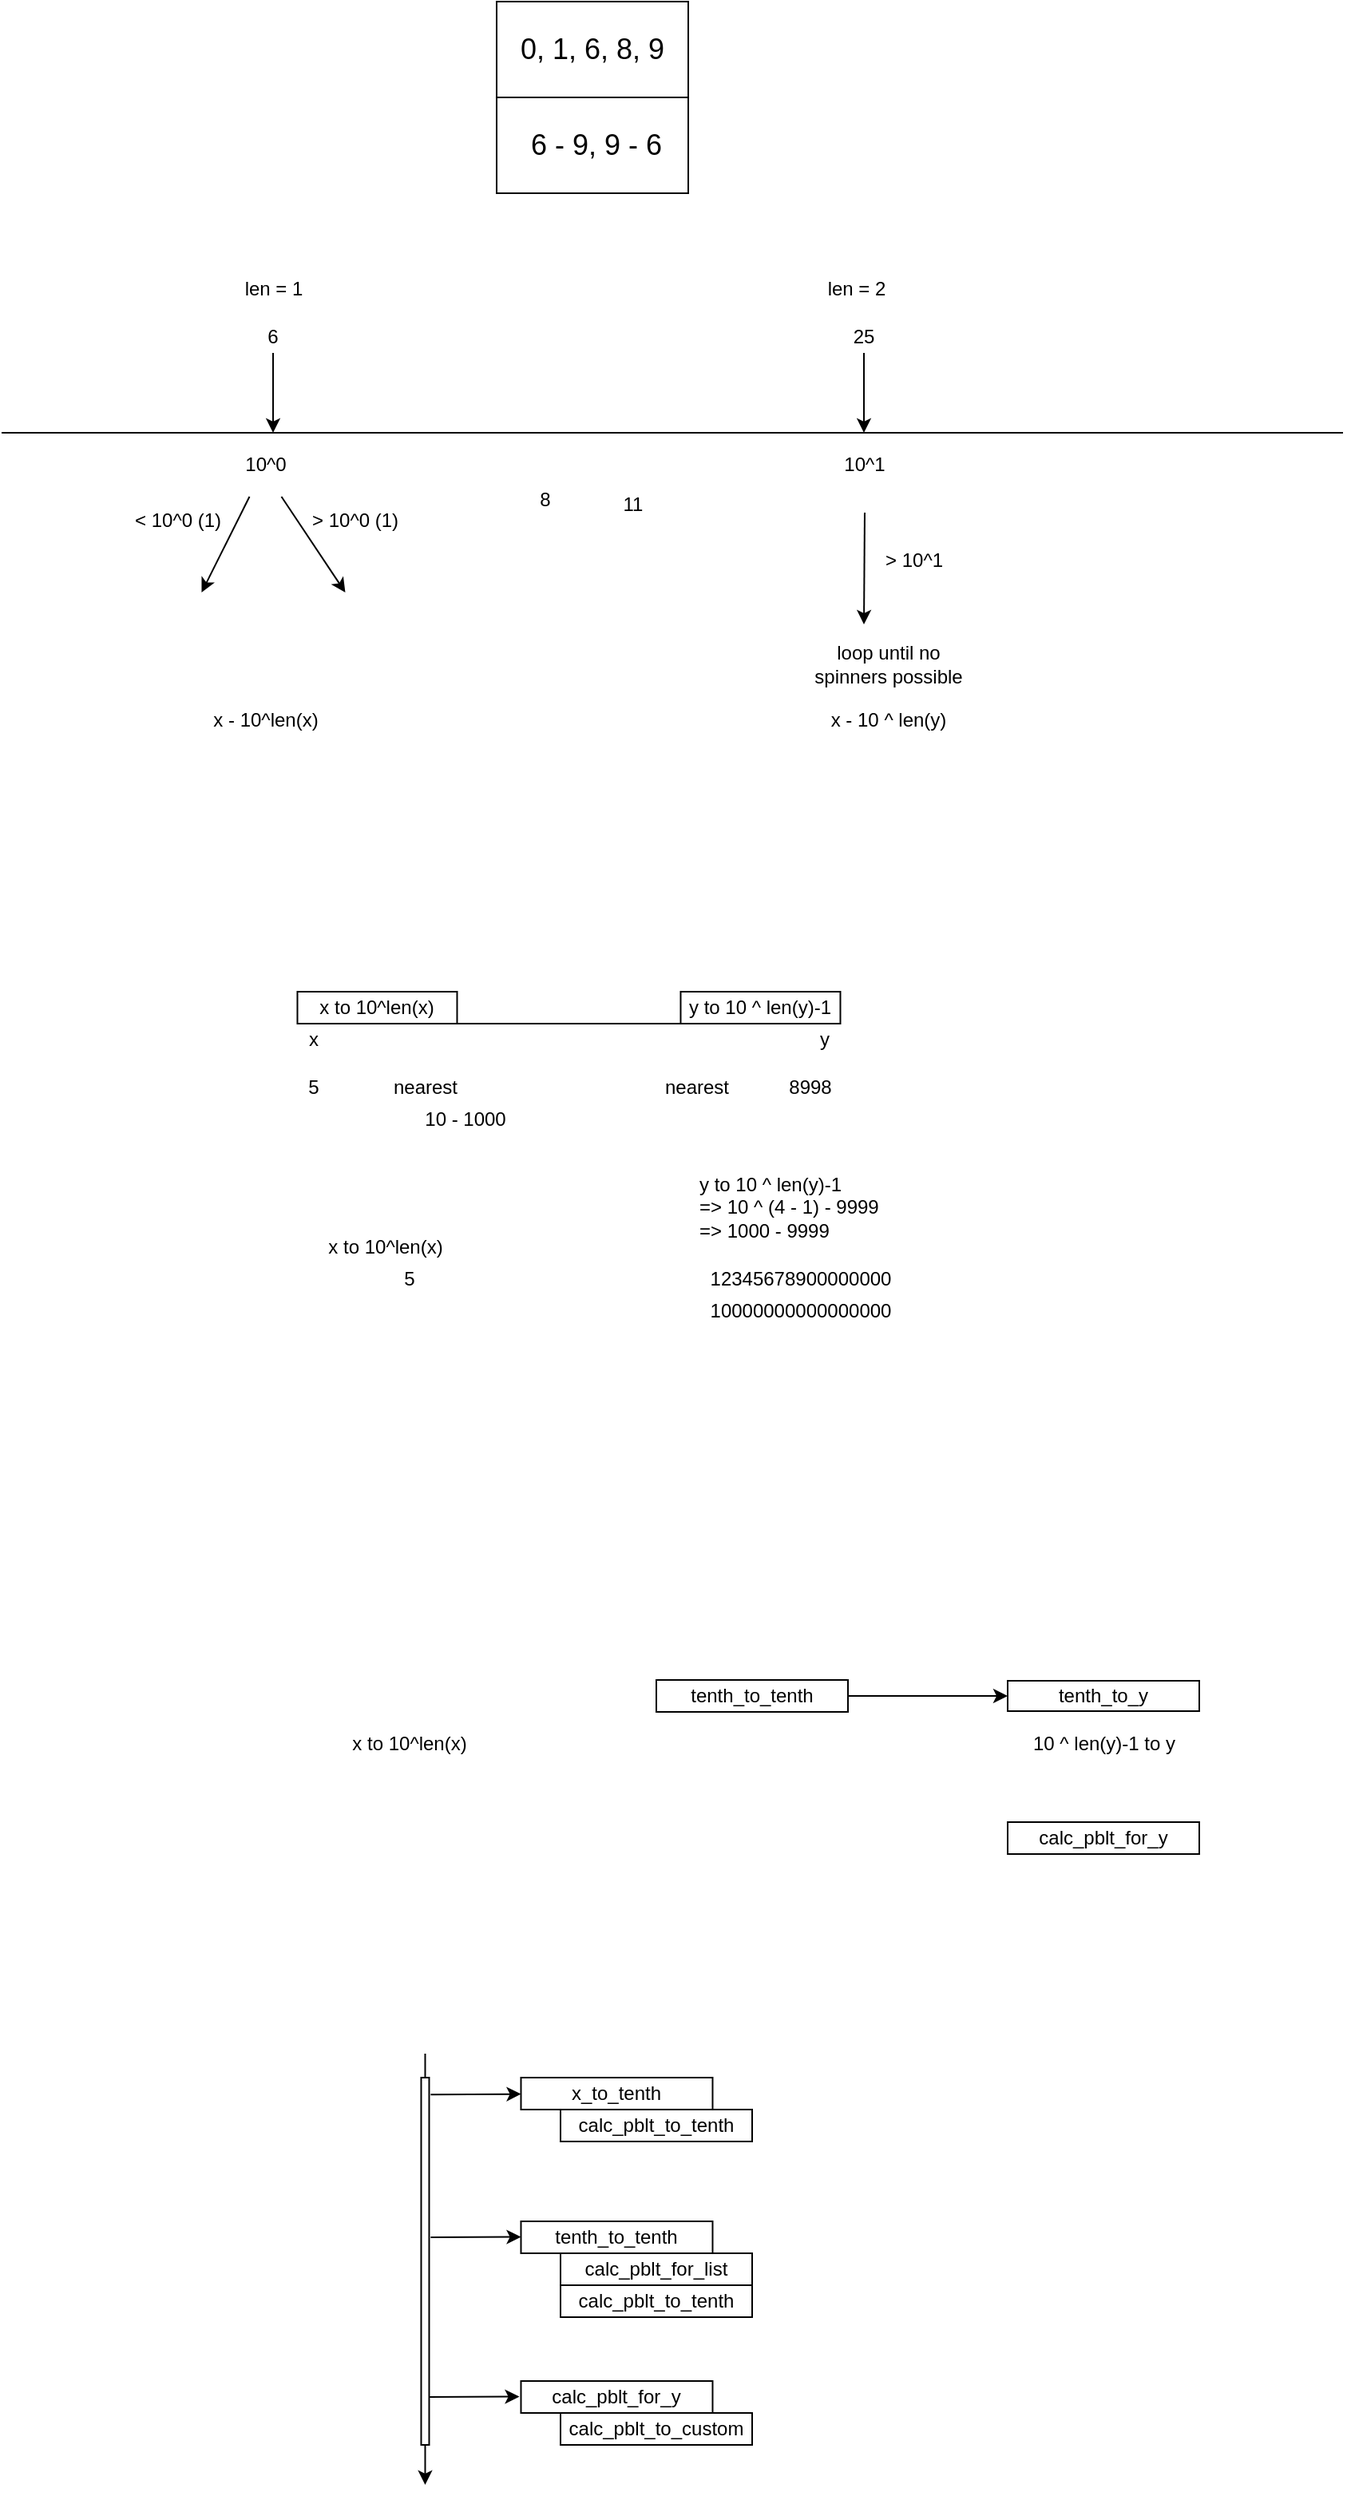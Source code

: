 <mxfile version="15.1.3" type="device"><diagram id="XfKGjXWbbhtsxdQVHx0c" name="Seite-1"><mxGraphModel dx="677" dy="449" grid="1" gridSize="10" guides="1" tooltips="1" connect="1" arrows="1" fold="1" page="0" pageScale="1" pageWidth="1169" pageHeight="827" math="0" shadow="0"><root><mxCell id="0"/><mxCell id="1" parent="0"/><mxCell id="5aRi9LybJnIjk8jhqkYw-1" value="" style="endArrow=none;html=1;" parent="1" edge="1"><mxGeometry width="50" height="50" relative="1" as="geometry"><mxPoint x="140" y="410" as="sourcePoint"/><mxPoint x="980" y="410" as="targetPoint"/></mxGeometry></mxCell><mxCell id="5aRi9LybJnIjk8jhqkYw-3" style="edgeStyle=orthogonalEdgeStyle;rounded=0;orthogonalLoop=1;jettySize=auto;html=1;exitX=0.5;exitY=1;exitDx=0;exitDy=0;" parent="1" source="5aRi9LybJnIjk8jhqkYw-2" edge="1"><mxGeometry relative="1" as="geometry"><mxPoint x="310" y="410" as="targetPoint"/></mxGeometry></mxCell><mxCell id="5aRi9LybJnIjk8jhqkYw-2" value="6" style="text;html=1;strokeColor=none;fillColor=none;align=center;verticalAlign=middle;whiteSpace=wrap;rounded=0;" parent="1" vertex="1"><mxGeometry x="290" y="340" width="40" height="20" as="geometry"/></mxCell><mxCell id="5aRi9LybJnIjk8jhqkYw-5" style="edgeStyle=orthogonalEdgeStyle;rounded=0;orthogonalLoop=1;jettySize=auto;html=1;exitX=0.5;exitY=1;exitDx=0;exitDy=0;" parent="1" source="5aRi9LybJnIjk8jhqkYw-4" edge="1"><mxGeometry relative="1" as="geometry"><mxPoint x="680" y="410" as="targetPoint"/></mxGeometry></mxCell><mxCell id="5aRi9LybJnIjk8jhqkYw-4" value="25" style="text;html=1;strokeColor=none;fillColor=none;align=center;verticalAlign=middle;whiteSpace=wrap;rounded=0;" parent="1" vertex="1"><mxGeometry x="660" y="340" width="40" height="20" as="geometry"/></mxCell><mxCell id="5aRi9LybJnIjk8jhqkYw-6" value="0, 1, 6, 8, 9" style="rounded=0;whiteSpace=wrap;html=1;fontSize=18;" parent="1" vertex="1"><mxGeometry x="450" y="140" width="120" height="60" as="geometry"/></mxCell><mxCell id="5aRi9LybJnIjk8jhqkYw-10" value="&lt;font style=&quot;font-size: 12px&quot;&gt;8&lt;/font&gt;" style="text;html=1;align=center;verticalAlign=middle;resizable=0;points=[];autosize=1;strokeColor=none;fillColor=none;fontSize=18;" parent="1" vertex="1"><mxGeometry x="470" y="435" width="20" height="30" as="geometry"/></mxCell><mxCell id="5aRi9LybJnIjk8jhqkYw-11" value="11" style="text;html=1;align=center;verticalAlign=middle;resizable=0;points=[];autosize=1;strokeColor=none;fillColor=none;fontSize=12;" parent="1" vertex="1"><mxGeometry x="520" y="445" width="30" height="20" as="geometry"/></mxCell><mxCell id="5aRi9LybJnIjk8jhqkYw-13" value="&amp;nbsp;6 - 9, 9 - 6" style="rounded=0;whiteSpace=wrap;html=1;fontSize=18;" parent="1" vertex="1"><mxGeometry x="450" y="200" width="120" height="60" as="geometry"/></mxCell><mxCell id="5aRi9LybJnIjk8jhqkYw-14" value="len = 1" style="text;html=1;align=center;verticalAlign=middle;resizable=0;points=[];autosize=1;strokeColor=none;fillColor=none;fontSize=12;" parent="1" vertex="1"><mxGeometry x="285" y="310" width="50" height="20" as="geometry"/></mxCell><mxCell id="5aRi9LybJnIjk8jhqkYw-15" value="len = 2" style="text;html=1;align=center;verticalAlign=middle;resizable=0;points=[];autosize=1;strokeColor=none;fillColor=none;fontSize=12;" parent="1" vertex="1"><mxGeometry x="650" y="310" width="50" height="20" as="geometry"/></mxCell><mxCell id="5aRi9LybJnIjk8jhqkYw-16" value="10^0" style="text;html=1;align=center;verticalAlign=middle;resizable=0;points=[];autosize=1;strokeColor=none;fillColor=none;fontSize=12;" parent="1" vertex="1"><mxGeometry x="285.24" y="420" width="40" height="20" as="geometry"/></mxCell><mxCell id="5aRi9LybJnIjk8jhqkYw-18" value="" style="endArrow=classic;html=1;fontSize=12;" parent="1" edge="1"><mxGeometry width="50" height="50" relative="1" as="geometry"><mxPoint x="315.24" y="450" as="sourcePoint"/><mxPoint x="355.24" y="510" as="targetPoint"/></mxGeometry></mxCell><mxCell id="5aRi9LybJnIjk8jhqkYw-19" value="&amp;gt; 10^0 (1)" style="edgeLabel;html=1;align=center;verticalAlign=middle;resizable=0;points=[];fontSize=12;" parent="5aRi9LybJnIjk8jhqkYw-18" vertex="1" connectable="0"><mxGeometry x="-0.297" relative="1" as="geometry"><mxPoint x="31" y="-6" as="offset"/></mxGeometry></mxCell><mxCell id="5aRi9LybJnIjk8jhqkYw-20" value="" style="endArrow=classic;html=1;fontSize=12;" parent="1" edge="1"><mxGeometry width="50" height="50" relative="1" as="geometry"><mxPoint x="295.24" y="450" as="sourcePoint"/><mxPoint x="265.24" y="510" as="targetPoint"/></mxGeometry></mxCell><mxCell id="5aRi9LybJnIjk8jhqkYw-21" value="&amp;lt; 10^0 (1)" style="edgeLabel;html=1;align=center;verticalAlign=middle;resizable=0;points=[];fontSize=12;" parent="5aRi9LybJnIjk8jhqkYw-20" vertex="1" connectable="0"><mxGeometry x="-0.297" relative="1" as="geometry"><mxPoint x="-35" y="-6" as="offset"/></mxGeometry></mxCell><mxCell id="5aRi9LybJnIjk8jhqkYw-22" value="10^1" style="text;html=1;align=center;verticalAlign=middle;resizable=0;points=[];autosize=1;strokeColor=none;fillColor=none;fontSize=12;" parent="1" vertex="1"><mxGeometry x="660.49" y="420" width="40" height="20" as="geometry"/></mxCell><mxCell id="5aRi9LybJnIjk8jhqkYw-23" value="" style="endArrow=classic;html=1;fontSize=12;" parent="1" edge="1"><mxGeometry width="50" height="50" relative="1" as="geometry"><mxPoint x="680.49" y="460" as="sourcePoint"/><mxPoint x="680" y="530" as="targetPoint"/></mxGeometry></mxCell><mxCell id="5aRi9LybJnIjk8jhqkYw-24" value="&amp;gt; 10^1" style="edgeLabel;html=1;align=center;verticalAlign=middle;resizable=0;points=[];fontSize=12;" parent="5aRi9LybJnIjk8jhqkYw-23" vertex="1" connectable="0"><mxGeometry x="-0.297" relative="1" as="geometry"><mxPoint x="30" y="5" as="offset"/></mxGeometry></mxCell><mxCell id="5aRi9LybJnIjk8jhqkYw-27" value="loop until no &lt;br&gt;spinners possible" style="text;html=1;align=center;verticalAlign=middle;resizable=0;points=[];autosize=1;strokeColor=none;fillColor=none;fontSize=12;" parent="1" vertex="1"><mxGeometry x="640" y="540" width="110" height="30" as="geometry"/></mxCell><mxCell id="5aRi9LybJnIjk8jhqkYw-34" value="x - 10^len(x)" style="text;html=1;align=center;verticalAlign=middle;resizable=0;points=[];autosize=1;strokeColor=none;fillColor=none;fontSize=12;" parent="1" vertex="1"><mxGeometry x="265.24" y="580" width="80" height="20" as="geometry"/></mxCell><mxCell id="5aRi9LybJnIjk8jhqkYw-35" value="x - 10 ^ len(y)" style="text;html=1;align=center;verticalAlign=middle;resizable=0;points=[];autosize=1;strokeColor=none;fillColor=none;fontSize=12;" parent="1" vertex="1"><mxGeometry x="650" y="580" width="90" height="20" as="geometry"/></mxCell><mxCell id="5aRi9LybJnIjk8jhqkYw-51" value="x" style="text;html=1;align=center;verticalAlign=middle;resizable=0;points=[];autosize=1;strokeColor=none;fillColor=none;fontSize=12;" parent="1" vertex="1"><mxGeometry x="325.24" y="780" width="20" height="20" as="geometry"/></mxCell><mxCell id="5aRi9LybJnIjk8jhqkYw-55" value="y" style="text;html=1;align=center;verticalAlign=middle;resizable=0;points=[];autosize=1;strokeColor=none;fillColor=none;fontSize=12;" parent="1" vertex="1"><mxGeometry x="645.24" y="780" width="20" height="20" as="geometry"/></mxCell><mxCell id="5aRi9LybJnIjk8jhqkYw-56" value="" style="endArrow=none;html=1;fontSize=12;exitX=0;exitY=1;exitDx=0;exitDy=0;" parent="1" source="5aRi9LybJnIjk8jhqkYw-73" edge="1"><mxGeometry width="50" height="50" relative="1" as="geometry"><mxPoint x="425.24" y="865" as="sourcePoint"/><mxPoint x="425.24" y="780" as="targetPoint"/></mxGeometry></mxCell><mxCell id="5aRi9LybJnIjk8jhqkYw-58" value="" style="endArrow=none;html=1;fontSize=12;exitX=1;exitY=1;exitDx=0;exitDy=0;" parent="1" source="5aRi9LybJnIjk8jhqkYw-74" edge="1"><mxGeometry width="50" height="50" relative="1" as="geometry"><mxPoint x="565.24" y="865" as="sourcePoint"/><mxPoint x="565.24" y="780" as="targetPoint"/></mxGeometry></mxCell><mxCell id="5aRi9LybJnIjk8jhqkYw-59" value="10 - 1000" style="text;html=1;align=center;verticalAlign=middle;resizable=0;points=[];autosize=1;strokeColor=none;fillColor=none;fontSize=12;" parent="1" vertex="1"><mxGeometry x="395.24" y="830" width="70" height="20" as="geometry"/></mxCell><mxCell id="5aRi9LybJnIjk8jhqkYw-60" value="5" style="text;html=1;align=center;verticalAlign=middle;resizable=0;points=[];autosize=1;strokeColor=none;fillColor=none;fontSize=12;" parent="1" vertex="1"><mxGeometry x="325.24" y="810" width="20" height="20" as="geometry"/></mxCell><mxCell id="5aRi9LybJnIjk8jhqkYw-61" value="8998" style="text;html=1;align=center;verticalAlign=middle;resizable=0;points=[];autosize=1;strokeColor=none;fillColor=none;fontSize=12;" parent="1" vertex="1"><mxGeometry x="625.73" y="810" width="40" height="20" as="geometry"/></mxCell><mxCell id="5aRi9LybJnIjk8jhqkYw-62" value="y to 10 ^ len(y)-1 &lt;br&gt;=&amp;gt; 10 ^ (4 - 1) - 9999&amp;nbsp;&lt;br&gt;=&amp;gt; 1000 - 9999" style="text;html=1;align=left;verticalAlign=middle;resizable=0;points=[];autosize=1;strokeColor=none;fillColor=none;fontSize=12;" parent="1" vertex="1"><mxGeometry x="575.24" y="870" width="130" height="50" as="geometry"/></mxCell><mxCell id="5aRi9LybJnIjk8jhqkYw-67" value="12345678900000000" style="text;html=1;align=center;verticalAlign=middle;resizable=0;points=[];autosize=1;strokeColor=none;fillColor=none;" parent="1" vertex="1"><mxGeometry x="575.24" y="930" width="130" height="20" as="geometry"/></mxCell><mxCell id="5aRi9LybJnIjk8jhqkYw-69" value="10000000000000000" style="text;html=1;align=center;verticalAlign=middle;resizable=0;points=[];autosize=1;strokeColor=none;fillColor=none;" parent="1" vertex="1"><mxGeometry x="575.24" y="950" width="130" height="20" as="geometry"/></mxCell><mxCell id="5aRi9LybJnIjk8jhqkYw-70" value="5" style="text;html=1;align=center;verticalAlign=middle;resizable=0;points=[];autosize=1;strokeColor=none;fillColor=none;fontSize=12;" parent="1" vertex="1"><mxGeometry x="385.24" y="930" width="20" height="20" as="geometry"/></mxCell><mxCell id="5aRi9LybJnIjk8jhqkYw-72" value="x to 10^len(x)" style="text;html=1;align=center;verticalAlign=middle;resizable=0;points=[];autosize=1;strokeColor=none;fillColor=none;fontSize=12;" parent="1" vertex="1"><mxGeometry x="335.24" y="910" width="90" height="20" as="geometry"/></mxCell><mxCell id="5aRi9LybJnIjk8jhqkYw-73" value="&lt;span style=&quot;text-align: left&quot;&gt;y to 10 ^ len(y)-1&lt;/span&gt;" style="whiteSpace=wrap;html=1;fillColor=none;gradientColor=none;" parent="1" vertex="1"><mxGeometry x="565.24" y="760" width="100" height="20" as="geometry"/></mxCell><mxCell id="5aRi9LybJnIjk8jhqkYw-74" value="x to 10^len(x)" style="whiteSpace=wrap;html=1;fillColor=none;gradientColor=none;" parent="1" vertex="1"><mxGeometry x="325.24" y="760" width="100" height="20" as="geometry"/></mxCell><mxCell id="5aRi9LybJnIjk8jhqkYw-75" value="nearest" style="text;html=1;align=center;verticalAlign=middle;resizable=0;points=[];autosize=1;strokeColor=none;fillColor=none;" parent="1" vertex="1"><mxGeometry x="375.24" y="810" width="60" height="20" as="geometry"/></mxCell><mxCell id="5aRi9LybJnIjk8jhqkYw-76" value="nearest" style="text;html=1;align=center;verticalAlign=middle;resizable=0;points=[];autosize=1;strokeColor=none;fillColor=none;" parent="1" vertex="1"><mxGeometry x="545.24" y="810" width="60" height="20" as="geometry"/></mxCell><mxCell id="_VvESbYaHTwB8vAKIm6G-1" value="x_to_tenth" style="whiteSpace=wrap;html=1;" parent="1" vertex="1"><mxGeometry x="465.24" y="1440" width="120" height="20" as="geometry"/></mxCell><mxCell id="_VvESbYaHTwB8vAKIm6G-11" value="" style="edgeStyle=orthogonalEdgeStyle;rounded=0;orthogonalLoop=1;jettySize=auto;html=1;" parent="1" source="_VvESbYaHTwB8vAKIm6G-2" target="_VvESbYaHTwB8vAKIm6G-3" edge="1"><mxGeometry relative="1" as="geometry"/></mxCell><mxCell id="_VvESbYaHTwB8vAKIm6G-2" value="tenth_to_tenth" style="whiteSpace=wrap;html=1;" parent="1" vertex="1"><mxGeometry x="550" y="1191" width="120" height="20" as="geometry"/></mxCell><mxCell id="_VvESbYaHTwB8vAKIm6G-3" value="tenth_to_y" style="whiteSpace=wrap;html=1;" parent="1" vertex="1"><mxGeometry x="770" y="1191.5" width="120" height="19" as="geometry"/></mxCell><mxCell id="_VvESbYaHTwB8vAKIm6G-6" value="calc_pblt_for_list" style="whiteSpace=wrap;html=1;" parent="1" vertex="1"><mxGeometry x="490" y="1550" width="120" height="20" as="geometry"/></mxCell><mxCell id="_VvESbYaHTwB8vAKIm6G-8" value="calc_pblt_for_y" style="whiteSpace=wrap;html=1;" parent="1" vertex="1"><mxGeometry x="770" y="1280" width="120" height="20" as="geometry"/></mxCell><mxCell id="_VvESbYaHTwB8vAKIm6G-13" value="x to 10^len(x)" style="text;html=1;align=center;verticalAlign=middle;resizable=0;points=[];autosize=1;strokeColor=none;fillColor=none;" parent="1" vertex="1"><mxGeometry x="350" y="1221" width="90" height="20" as="geometry"/></mxCell><mxCell id="_VvESbYaHTwB8vAKIm6G-14" value="10 ^ len(y)-1 to y" style="text;html=1;align=center;verticalAlign=middle;resizable=0;points=[];autosize=1;strokeColor=none;fillColor=none;fontSize=12;" parent="1" vertex="1"><mxGeometry x="780" y="1221" width="100" height="20" as="geometry"/></mxCell><mxCell id="xXEqGEmlR4wT1C1z6RDZ-4" value="" style="endArrow=classic;html=1;" edge="1" parent="1"><mxGeometry width="50" height="50" relative="1" as="geometry"><mxPoint x="405.24" y="1425" as="sourcePoint"/><mxPoint x="405.24" y="1695" as="targetPoint"/></mxGeometry></mxCell><mxCell id="xXEqGEmlR4wT1C1z6RDZ-10" value="calc_pblt_to_tenth" style="whiteSpace=wrap;html=1;" vertex="1" parent="1"><mxGeometry x="490" y="1460" width="120" height="20" as="geometry"/></mxCell><mxCell id="xXEqGEmlR4wT1C1z6RDZ-11" value="calc_pblt_for_y" style="whiteSpace=wrap;html=1;" vertex="1" parent="1"><mxGeometry x="465.24" y="1630" width="120" height="20" as="geometry"/></mxCell><mxCell id="xXEqGEmlR4wT1C1z6RDZ-12" value="calc_pblt_to_custom" style="whiteSpace=wrap;html=1;" vertex="1" parent="1"><mxGeometry x="490" y="1650" width="120" height="20" as="geometry"/></mxCell><mxCell id="xXEqGEmlR4wT1C1z6RDZ-14" value="tenth_to_tenth" style="whiteSpace=wrap;html=1;" vertex="1" parent="1"><mxGeometry x="465.24" y="1530" width="120" height="20" as="geometry"/></mxCell><mxCell id="xXEqGEmlR4wT1C1z6RDZ-15" value="calc_pblt_to_tenth" style="whiteSpace=wrap;html=1;" vertex="1" parent="1"><mxGeometry x="490" y="1570" width="120" height="20" as="geometry"/></mxCell><mxCell id="xXEqGEmlR4wT1C1z6RDZ-19" style="edgeStyle=none;rounded=0;orthogonalLoop=1;jettySize=auto;html=1;jumpStyle=none;exitX=1.195;exitY=0.046;exitDx=0;exitDy=0;exitPerimeter=0;" edge="1" parent="1" source="xXEqGEmlR4wT1C1z6RDZ-17" target="_VvESbYaHTwB8vAKIm6G-1"><mxGeometry relative="1" as="geometry"/></mxCell><mxCell id="xXEqGEmlR4wT1C1z6RDZ-17" value="" style="rounded=0;whiteSpace=wrap;html=1;" vertex="1" parent="1"><mxGeometry x="402.74" y="1440" width="5" height="230" as="geometry"/></mxCell><mxCell id="xXEqGEmlR4wT1C1z6RDZ-20" style="edgeStyle=none;rounded=0;orthogonalLoop=1;jettySize=auto;html=1;jumpStyle=none;exitX=1.195;exitY=0.046;exitDx=0;exitDy=0;exitPerimeter=0;" edge="1" parent="1"><mxGeometry relative="1" as="geometry"><mxPoint x="408.715" y="1540.04" as="sourcePoint"/><mxPoint x="465.24" y="1539.759" as="targetPoint"/></mxGeometry></mxCell><mxCell id="xXEqGEmlR4wT1C1z6RDZ-21" style="edgeStyle=none;rounded=0;orthogonalLoop=1;jettySize=auto;html=1;jumpStyle=none;exitX=1.195;exitY=0.046;exitDx=0;exitDy=0;exitPerimeter=0;" edge="1" parent="1"><mxGeometry relative="1" as="geometry"><mxPoint x="407.735" y="1640.04" as="sourcePoint"/><mxPoint x="464.26" y="1639.759" as="targetPoint"/></mxGeometry></mxCell></root></mxGraphModel></diagram></mxfile>